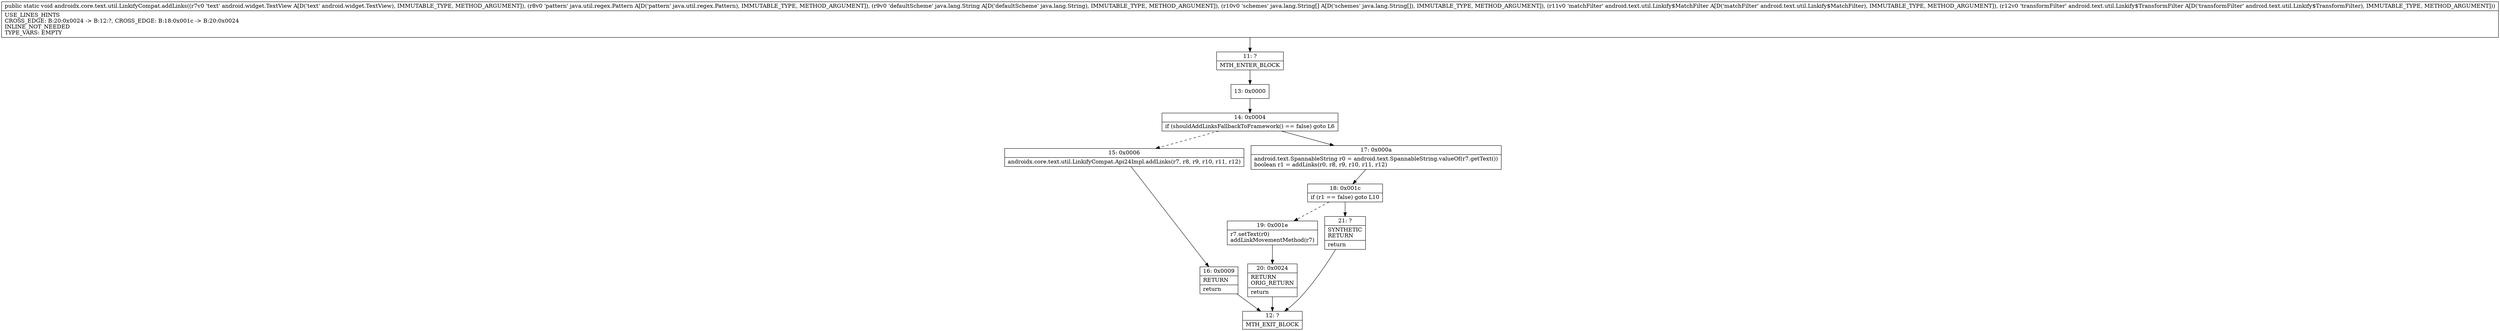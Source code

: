 digraph "CFG forandroidx.core.text.util.LinkifyCompat.addLinks(Landroid\/widget\/TextView;Ljava\/util\/regex\/Pattern;Ljava\/lang\/String;[Ljava\/lang\/String;Landroid\/text\/util\/Linkify$MatchFilter;Landroid\/text\/util\/Linkify$TransformFilter;)V" {
Node_11 [shape=record,label="{11\:\ ?|MTH_ENTER_BLOCK\l}"];
Node_13 [shape=record,label="{13\:\ 0x0000}"];
Node_14 [shape=record,label="{14\:\ 0x0004|if (shouldAddLinksFallbackToFramework() == false) goto L6\l}"];
Node_15 [shape=record,label="{15\:\ 0x0006|androidx.core.text.util.LinkifyCompat.Api24Impl.addLinks(r7, r8, r9, r10, r11, r12)\l}"];
Node_16 [shape=record,label="{16\:\ 0x0009|RETURN\l|return\l}"];
Node_12 [shape=record,label="{12\:\ ?|MTH_EXIT_BLOCK\l}"];
Node_17 [shape=record,label="{17\:\ 0x000a|android.text.SpannableString r0 = android.text.SpannableString.valueOf(r7.getText())\lboolean r1 = addLinks(r0, r8, r9, r10, r11, r12)\l}"];
Node_18 [shape=record,label="{18\:\ 0x001c|if (r1 == false) goto L10\l}"];
Node_19 [shape=record,label="{19\:\ 0x001e|r7.setText(r0)\laddLinkMovementMethod(r7)\l}"];
Node_20 [shape=record,label="{20\:\ 0x0024|RETURN\lORIG_RETURN\l|return\l}"];
Node_21 [shape=record,label="{21\:\ ?|SYNTHETIC\lRETURN\l|return\l}"];
MethodNode[shape=record,label="{public static void androidx.core.text.util.LinkifyCompat.addLinks((r7v0 'text' android.widget.TextView A[D('text' android.widget.TextView), IMMUTABLE_TYPE, METHOD_ARGUMENT]), (r8v0 'pattern' java.util.regex.Pattern A[D('pattern' java.util.regex.Pattern), IMMUTABLE_TYPE, METHOD_ARGUMENT]), (r9v0 'defaultScheme' java.lang.String A[D('defaultScheme' java.lang.String), IMMUTABLE_TYPE, METHOD_ARGUMENT]), (r10v0 'schemes' java.lang.String[] A[D('schemes' java.lang.String[]), IMMUTABLE_TYPE, METHOD_ARGUMENT]), (r11v0 'matchFilter' android.text.util.Linkify$MatchFilter A[D('matchFilter' android.text.util.Linkify$MatchFilter), IMMUTABLE_TYPE, METHOD_ARGUMENT]), (r12v0 'transformFilter' android.text.util.Linkify$TransformFilter A[D('transformFilter' android.text.util.Linkify$TransformFilter), IMMUTABLE_TYPE, METHOD_ARGUMENT]))  | USE_LINES_HINTS\lCROSS_EDGE: B:20:0x0024 \-\> B:12:?, CROSS_EDGE: B:18:0x001c \-\> B:20:0x0024\lINLINE_NOT_NEEDED\lTYPE_VARS: EMPTY\l}"];
MethodNode -> Node_11;Node_11 -> Node_13;
Node_13 -> Node_14;
Node_14 -> Node_15[style=dashed];
Node_14 -> Node_17;
Node_15 -> Node_16;
Node_16 -> Node_12;
Node_17 -> Node_18;
Node_18 -> Node_19[style=dashed];
Node_18 -> Node_21;
Node_19 -> Node_20;
Node_20 -> Node_12;
Node_21 -> Node_12;
}

